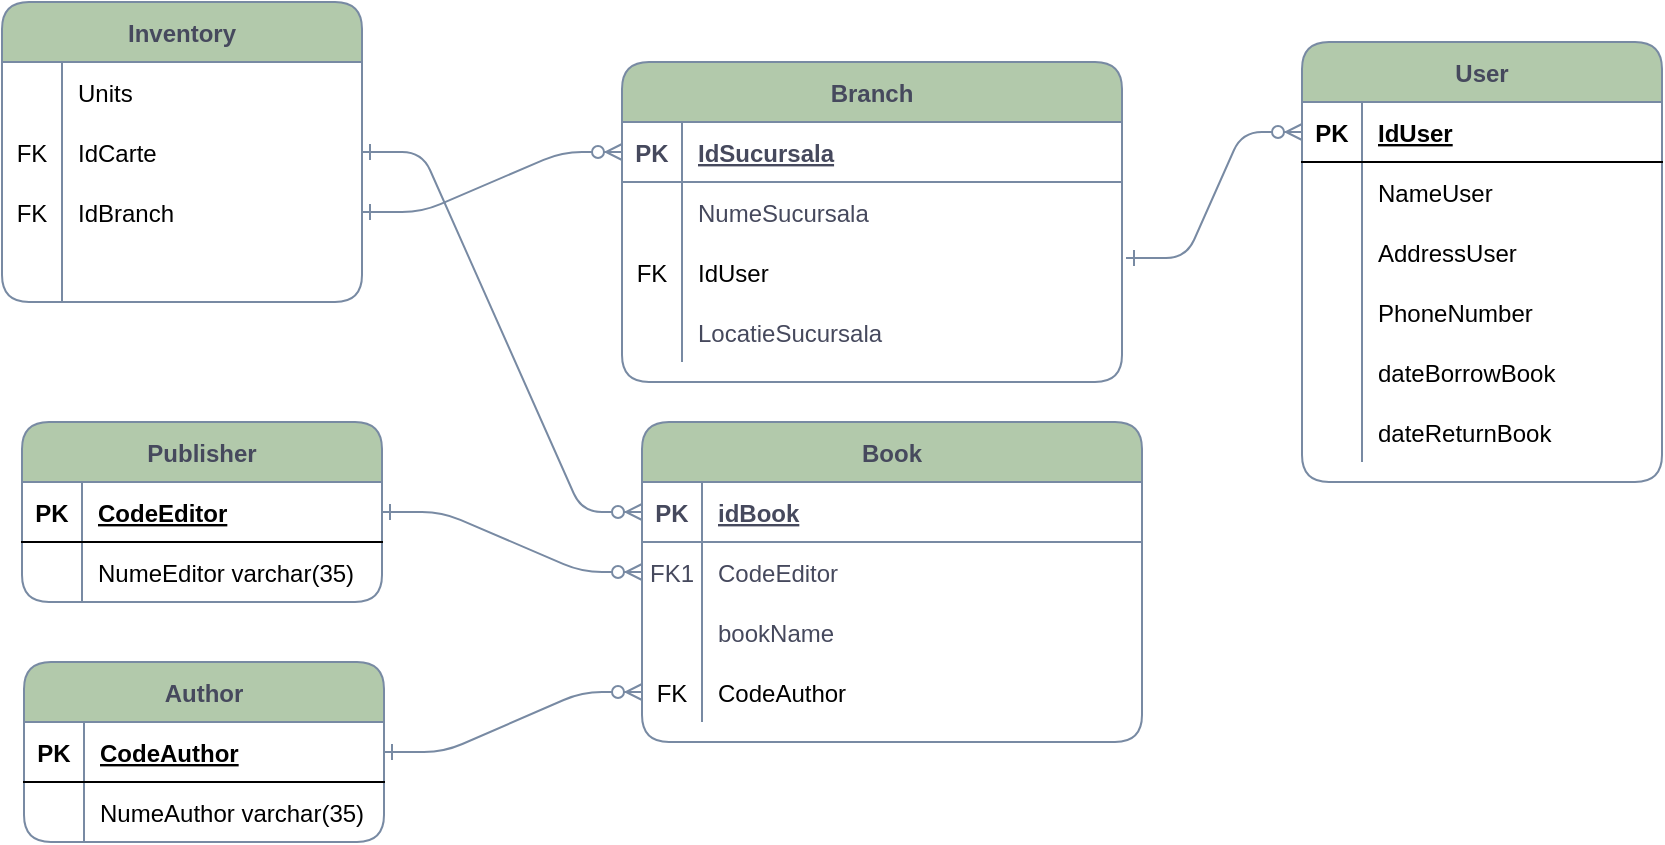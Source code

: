 <mxfile version="14.5.1" type="google"><diagram id="R2lEEEUBdFMjLlhIrx00" name="Page-1"><mxGraphModel dx="868" dy="482" grid="1" gridSize="10" guides="1" tooltips="1" connect="1" arrows="1" fold="1" page="1" pageScale="1" pageWidth="2339" pageHeight="3300" math="0" shadow="0" extFonts="Permanent Marker^https://fonts.googleapis.com/css?family=Permanent+Marker"><root><mxCell id="0"/><mxCell id="1" parent="0"/><mxCell id="C-vyLk0tnHw3VtMMgP7b-1" value="" style="edgeStyle=entityRelationEdgeStyle;endArrow=ERzeroToMany;startArrow=ERone;endFill=1;startFill=0;strokeColor=#788AA3;fontColor=#46495D;exitX=1;exitY=0.5;exitDx=0;exitDy=0;" parent="1" source="RFWSRGT99DsxMgk1jYvX-47" target="C-vyLk0tnHw3VtMMgP7b-6" edge="1"><mxGeometry width="100" height="100" relative="1" as="geometry"><mxPoint x="310" y="730" as="sourcePoint"/><mxPoint x="410" y="630" as="targetPoint"/></mxGeometry></mxCell><mxCell id="C-vyLk0tnHw3VtMMgP7b-2" value="Book" style="shape=table;startSize=30;container=1;collapsible=1;childLayout=tableLayout;fixedRows=1;rowLines=0;fontStyle=1;align=center;resizeLast=1;fillColor=#B2C9AB;strokeColor=#788AA3;fontColor=#46495D;rounded=1;" parent="1" vertex="1"><mxGeometry x="420" y="430" width="250" height="160" as="geometry"/></mxCell><mxCell id="C-vyLk0tnHw3VtMMgP7b-3" value="" style="shape=partialRectangle;collapsible=0;dropTarget=0;pointerEvents=0;fillColor=none;points=[[0,0.5],[1,0.5]];portConstraint=eastwest;top=0;left=0;right=0;bottom=1;strokeColor=#788AA3;fontColor=#46495D;rounded=1;" parent="C-vyLk0tnHw3VtMMgP7b-2" vertex="1"><mxGeometry y="30" width="250" height="30" as="geometry"/></mxCell><mxCell id="C-vyLk0tnHw3VtMMgP7b-4" value="PK" style="shape=partialRectangle;overflow=hidden;connectable=0;fillColor=none;top=0;left=0;bottom=0;right=0;fontStyle=1;strokeColor=#788AA3;fontColor=#46495D;rounded=1;" parent="C-vyLk0tnHw3VtMMgP7b-3" vertex="1"><mxGeometry width="30" height="30" as="geometry"/></mxCell><mxCell id="C-vyLk0tnHw3VtMMgP7b-5" value="idBook" style="shape=partialRectangle;overflow=hidden;connectable=0;fillColor=none;top=0;left=0;bottom=0;right=0;align=left;spacingLeft=6;fontStyle=5;strokeColor=#788AA3;fontColor=#46495D;rounded=1;" parent="C-vyLk0tnHw3VtMMgP7b-3" vertex="1"><mxGeometry x="30" width="220" height="30" as="geometry"/></mxCell><mxCell id="C-vyLk0tnHw3VtMMgP7b-6" value="" style="shape=partialRectangle;collapsible=0;dropTarget=0;pointerEvents=0;fillColor=none;points=[[0,0.5],[1,0.5]];portConstraint=eastwest;top=0;left=0;right=0;bottom=0;strokeColor=#788AA3;fontColor=#46495D;rounded=1;" parent="C-vyLk0tnHw3VtMMgP7b-2" vertex="1"><mxGeometry y="60" width="250" height="30" as="geometry"/></mxCell><mxCell id="C-vyLk0tnHw3VtMMgP7b-7" value="FK1" style="shape=partialRectangle;overflow=hidden;connectable=0;fillColor=none;top=0;left=0;bottom=0;right=0;strokeColor=#788AA3;fontColor=#46495D;rounded=1;" parent="C-vyLk0tnHw3VtMMgP7b-6" vertex="1"><mxGeometry width="30" height="30" as="geometry"/></mxCell><mxCell id="C-vyLk0tnHw3VtMMgP7b-8" value="CodeEditor" style="shape=partialRectangle;overflow=hidden;connectable=0;fillColor=none;top=0;left=0;bottom=0;right=0;align=left;spacingLeft=6;strokeColor=#788AA3;fontColor=#46495D;rounded=1;" parent="C-vyLk0tnHw3VtMMgP7b-6" vertex="1"><mxGeometry x="30" width="220" height="30" as="geometry"/></mxCell><mxCell id="C-vyLk0tnHw3VtMMgP7b-9" value="" style="shape=partialRectangle;collapsible=0;dropTarget=0;pointerEvents=0;fillColor=none;points=[[0,0.5],[1,0.5]];portConstraint=eastwest;top=0;left=0;right=0;bottom=0;strokeColor=#788AA3;fontColor=#46495D;rounded=1;" parent="C-vyLk0tnHw3VtMMgP7b-2" vertex="1"><mxGeometry y="90" width="250" height="30" as="geometry"/></mxCell><mxCell id="C-vyLk0tnHw3VtMMgP7b-10" value="" style="shape=partialRectangle;overflow=hidden;connectable=0;fillColor=none;top=0;left=0;bottom=0;right=0;strokeColor=#788AA3;fontColor=#46495D;rounded=1;" parent="C-vyLk0tnHw3VtMMgP7b-9" vertex="1"><mxGeometry width="30" height="30" as="geometry"/></mxCell><mxCell id="C-vyLk0tnHw3VtMMgP7b-11" value="bookName" style="shape=partialRectangle;overflow=hidden;connectable=0;fillColor=none;top=0;left=0;bottom=0;right=0;align=left;spacingLeft=6;strokeColor=#788AA3;fontColor=#46495D;rounded=1;" parent="C-vyLk0tnHw3VtMMgP7b-9" vertex="1"><mxGeometry x="30" width="220" height="30" as="geometry"/></mxCell><mxCell id="RFWSRGT99DsxMgk1jYvX-112" value="" style="shape=partialRectangle;collapsible=0;dropTarget=0;pointerEvents=0;fillColor=none;top=0;left=0;bottom=0;right=0;points=[[0,0.5],[1,0.5]];portConstraint=eastwest;" vertex="1" parent="C-vyLk0tnHw3VtMMgP7b-2"><mxGeometry y="120" width="250" height="30" as="geometry"/></mxCell><mxCell id="RFWSRGT99DsxMgk1jYvX-113" value="FK" style="shape=partialRectangle;connectable=0;fillColor=none;top=0;left=0;bottom=0;right=0;fontStyle=0;overflow=hidden;" vertex="1" parent="RFWSRGT99DsxMgk1jYvX-112"><mxGeometry width="30" height="30" as="geometry"/></mxCell><mxCell id="RFWSRGT99DsxMgk1jYvX-114" value="CodeAuthor" style="shape=partialRectangle;connectable=0;fillColor=none;top=0;left=0;bottom=0;right=0;align=left;spacingLeft=6;fontStyle=0;overflow=hidden;" vertex="1" parent="RFWSRGT99DsxMgk1jYvX-112"><mxGeometry x="30" width="220" height="30" as="geometry"/></mxCell><mxCell id="C-vyLk0tnHw3VtMMgP7b-13" value="Branch" style="shape=table;startSize=30;container=1;collapsible=1;childLayout=tableLayout;fixedRows=1;rowLines=0;fontStyle=1;align=center;resizeLast=1;fillColor=#B2C9AB;strokeColor=#788AA3;fontColor=#46495D;rounded=1;" parent="1" vertex="1"><mxGeometry x="410" y="250" width="250" height="160" as="geometry"/></mxCell><mxCell id="C-vyLk0tnHw3VtMMgP7b-14" value="" style="shape=partialRectangle;collapsible=0;dropTarget=0;pointerEvents=0;fillColor=none;points=[[0,0.5],[1,0.5]];portConstraint=eastwest;top=0;left=0;right=0;bottom=1;strokeColor=#788AA3;fontColor=#46495D;rounded=1;" parent="C-vyLk0tnHw3VtMMgP7b-13" vertex="1"><mxGeometry y="30" width="250" height="30" as="geometry"/></mxCell><mxCell id="C-vyLk0tnHw3VtMMgP7b-15" value="PK" style="shape=partialRectangle;overflow=hidden;connectable=0;fillColor=none;top=0;left=0;bottom=0;right=0;fontStyle=1;strokeColor=#788AA3;fontColor=#46495D;rounded=1;" parent="C-vyLk0tnHw3VtMMgP7b-14" vertex="1"><mxGeometry width="30" height="30" as="geometry"/></mxCell><mxCell id="C-vyLk0tnHw3VtMMgP7b-16" value="IdSucursala" style="shape=partialRectangle;overflow=hidden;connectable=0;fillColor=none;top=0;left=0;bottom=0;right=0;align=left;spacingLeft=6;fontStyle=5;strokeColor=#788AA3;fontColor=#46495D;rounded=1;" parent="C-vyLk0tnHw3VtMMgP7b-14" vertex="1"><mxGeometry x="30" width="220" height="30" as="geometry"/></mxCell><mxCell id="C-vyLk0tnHw3VtMMgP7b-17" value="" style="shape=partialRectangle;collapsible=0;dropTarget=0;pointerEvents=0;fillColor=none;points=[[0,0.5],[1,0.5]];portConstraint=eastwest;top=0;left=0;right=0;bottom=0;strokeColor=#788AA3;fontColor=#46495D;rounded=1;" parent="C-vyLk0tnHw3VtMMgP7b-13" vertex="1"><mxGeometry y="60" width="250" height="30" as="geometry"/></mxCell><mxCell id="C-vyLk0tnHw3VtMMgP7b-18" value="" style="shape=partialRectangle;overflow=hidden;connectable=0;fillColor=none;top=0;left=0;bottom=0;right=0;strokeColor=#788AA3;fontColor=#46495D;rounded=1;" parent="C-vyLk0tnHw3VtMMgP7b-17" vertex="1"><mxGeometry width="30" height="30" as="geometry"/></mxCell><mxCell id="C-vyLk0tnHw3VtMMgP7b-19" value="NumeSucursala" style="shape=partialRectangle;overflow=hidden;connectable=0;fillColor=none;top=0;left=0;bottom=0;right=0;align=left;spacingLeft=6;strokeColor=#788AA3;fontColor=#46495D;rounded=1;" parent="C-vyLk0tnHw3VtMMgP7b-17" vertex="1"><mxGeometry x="30" width="220" height="30" as="geometry"/></mxCell><mxCell id="RFWSRGT99DsxMgk1jYvX-129" value="" style="shape=partialRectangle;collapsible=0;dropTarget=0;pointerEvents=0;fillColor=none;top=0;left=0;bottom=0;right=0;points=[[0,0.5],[1,0.5]];portConstraint=eastwest;" vertex="1" parent="C-vyLk0tnHw3VtMMgP7b-13"><mxGeometry y="90" width="250" height="30" as="geometry"/></mxCell><mxCell id="RFWSRGT99DsxMgk1jYvX-130" value="FK" style="shape=partialRectangle;connectable=0;fillColor=none;top=0;left=0;bottom=0;right=0;fontStyle=0;overflow=hidden;" vertex="1" parent="RFWSRGT99DsxMgk1jYvX-129"><mxGeometry width="30" height="30" as="geometry"/></mxCell><mxCell id="RFWSRGT99DsxMgk1jYvX-131" value="IdUser" style="shape=partialRectangle;connectable=0;fillColor=none;top=0;left=0;bottom=0;right=0;align=left;spacingLeft=6;fontStyle=0;overflow=hidden;" vertex="1" parent="RFWSRGT99DsxMgk1jYvX-129"><mxGeometry x="30" width="220" height="30" as="geometry"/></mxCell><mxCell id="C-vyLk0tnHw3VtMMgP7b-20" value="" style="shape=partialRectangle;collapsible=0;dropTarget=0;pointerEvents=0;fillColor=none;points=[[0,0.5],[1,0.5]];portConstraint=eastwest;top=0;left=0;right=0;bottom=0;strokeColor=#788AA3;fontColor=#46495D;rounded=1;" parent="C-vyLk0tnHw3VtMMgP7b-13" vertex="1"><mxGeometry y="120" width="250" height="30" as="geometry"/></mxCell><mxCell id="C-vyLk0tnHw3VtMMgP7b-21" value="" style="shape=partialRectangle;overflow=hidden;connectable=0;fillColor=none;top=0;left=0;bottom=0;right=0;strokeColor=#788AA3;fontColor=#46495D;rounded=1;" parent="C-vyLk0tnHw3VtMMgP7b-20" vertex="1"><mxGeometry width="30" height="30" as="geometry"/></mxCell><mxCell id="C-vyLk0tnHw3VtMMgP7b-22" value="LocatieSucursala" style="shape=partialRectangle;overflow=hidden;connectable=0;fillColor=none;top=0;left=0;bottom=0;right=0;align=left;spacingLeft=6;strokeColor=#788AA3;fontColor=#46495D;rounded=1;" parent="C-vyLk0tnHw3VtMMgP7b-20" vertex="1"><mxGeometry x="30" width="220" height="30" as="geometry"/></mxCell><mxCell id="RFWSRGT99DsxMgk1jYvX-35" value="" style="shape=partialRectangle;collapsible=0;dropTarget=0;pointerEvents=0;fillColor=none;points=[[0,0.5],[1,0.5]];portConstraint=eastwest;top=0;left=0;right=0;bottom=0;strokeColor=#788AA3;fontColor=#46495D;rounded=1;" vertex="1" parent="1"><mxGeometry x="210" y="280" width="250" height="30" as="geometry"/></mxCell><mxCell id="RFWSRGT99DsxMgk1jYvX-36" value="" style="shape=partialRectangle;overflow=hidden;connectable=0;fillColor=none;top=0;left=0;bottom=0;right=0;strokeColor=#788AA3;fontColor=#46495D;rounded=1;" vertex="1" parent="RFWSRGT99DsxMgk1jYvX-35"><mxGeometry width="30" height="30" as="geometry"/></mxCell><mxCell id="RFWSRGT99DsxMgk1jYvX-45" value="" style="shape=partialRectangle;overflow=hidden;connectable=0;fillColor=none;top=0;left=0;bottom=0;right=0;align=left;spacingLeft=6;strokeColor=#788AA3;fontColor=#46495D;rounded=1;" vertex="1" parent="1"><mxGeometry x="450" y="280" width="220" as="geometry"/></mxCell><mxCell id="RFWSRGT99DsxMgk1jYvX-46" value="Publisher" style="shape=table;startSize=30;container=1;collapsible=1;childLayout=tableLayout;fixedRows=1;rowLines=0;fontStyle=1;align=center;resizeLast=1;rounded=1;strokeColor=#788AA3;fillColor=#B2C9AB;fontColor=#46495D;" vertex="1" parent="1"><mxGeometry x="110" y="430" width="180" height="90" as="geometry"/></mxCell><mxCell id="RFWSRGT99DsxMgk1jYvX-47" value="" style="shape=partialRectangle;collapsible=0;dropTarget=0;pointerEvents=0;fillColor=none;top=0;left=0;bottom=1;right=0;points=[[0,0.5],[1,0.5]];portConstraint=eastwest;" vertex="1" parent="RFWSRGT99DsxMgk1jYvX-46"><mxGeometry y="30" width="180" height="30" as="geometry"/></mxCell><mxCell id="RFWSRGT99DsxMgk1jYvX-48" value="PK" style="shape=partialRectangle;connectable=0;fillColor=none;top=0;left=0;bottom=0;right=0;fontStyle=1;overflow=hidden;" vertex="1" parent="RFWSRGT99DsxMgk1jYvX-47"><mxGeometry width="30" height="30" as="geometry"/></mxCell><mxCell id="RFWSRGT99DsxMgk1jYvX-49" value="CodeEditor" style="shape=partialRectangle;connectable=0;fillColor=none;top=0;left=0;bottom=0;right=0;align=left;spacingLeft=6;fontStyle=5;overflow=hidden;" vertex="1" parent="RFWSRGT99DsxMgk1jYvX-47"><mxGeometry x="30" width="150" height="30" as="geometry"/></mxCell><mxCell id="RFWSRGT99DsxMgk1jYvX-50" value="" style="shape=partialRectangle;collapsible=0;dropTarget=0;pointerEvents=0;fillColor=none;top=0;left=0;bottom=0;right=0;points=[[0,0.5],[1,0.5]];portConstraint=eastwest;" vertex="1" parent="RFWSRGT99DsxMgk1jYvX-46"><mxGeometry y="60" width="180" height="30" as="geometry"/></mxCell><mxCell id="RFWSRGT99DsxMgk1jYvX-51" value="" style="shape=partialRectangle;connectable=0;fillColor=none;top=0;left=0;bottom=0;right=0;editable=1;overflow=hidden;" vertex="1" parent="RFWSRGT99DsxMgk1jYvX-50"><mxGeometry width="30" height="30" as="geometry"/></mxCell><mxCell id="RFWSRGT99DsxMgk1jYvX-52" value="NumeEditor varchar(35)" style="shape=partialRectangle;connectable=0;fillColor=none;top=0;left=0;bottom=0;right=0;align=left;spacingLeft=6;overflow=hidden;" vertex="1" parent="RFWSRGT99DsxMgk1jYvX-50"><mxGeometry x="30" width="150" height="30" as="geometry"/></mxCell><mxCell id="RFWSRGT99DsxMgk1jYvX-59" value="Inventory" style="shape=table;startSize=30;container=1;collapsible=1;childLayout=tableLayout;fixedRows=1;rowLines=0;fontStyle=1;align=center;resizeLast=1;rounded=1;strokeColor=#788AA3;fillColor=#B2C9AB;fontColor=#46495D;" vertex="1" parent="1"><mxGeometry x="100" y="220" width="180" height="150" as="geometry"/></mxCell><mxCell id="RFWSRGT99DsxMgk1jYvX-63" value="" style="shape=partialRectangle;collapsible=0;dropTarget=0;pointerEvents=0;fillColor=none;top=0;left=0;bottom=0;right=0;points=[[0,0.5],[1,0.5]];portConstraint=eastwest;" vertex="1" parent="RFWSRGT99DsxMgk1jYvX-59"><mxGeometry y="30" width="180" height="30" as="geometry"/></mxCell><mxCell id="RFWSRGT99DsxMgk1jYvX-64" value="" style="shape=partialRectangle;connectable=0;fillColor=none;top=0;left=0;bottom=0;right=0;editable=1;overflow=hidden;" vertex="1" parent="RFWSRGT99DsxMgk1jYvX-63"><mxGeometry width="30" height="30" as="geometry"/></mxCell><mxCell id="RFWSRGT99DsxMgk1jYvX-65" value="Units" style="shape=partialRectangle;connectable=0;fillColor=none;top=0;left=0;bottom=0;right=0;align=left;spacingLeft=6;overflow=hidden;" vertex="1" parent="RFWSRGT99DsxMgk1jYvX-63"><mxGeometry x="30" width="150" height="30" as="geometry"/></mxCell><mxCell id="RFWSRGT99DsxMgk1jYvX-79" value="" style="shape=partialRectangle;collapsible=0;dropTarget=0;pointerEvents=0;fillColor=none;top=0;left=0;bottom=0;right=0;points=[[0,0.5],[1,0.5]];portConstraint=eastwest;" vertex="1" parent="RFWSRGT99DsxMgk1jYvX-59"><mxGeometry y="60" width="180" height="30" as="geometry"/></mxCell><mxCell id="RFWSRGT99DsxMgk1jYvX-80" value="FK" style="shape=partialRectangle;connectable=0;fillColor=none;top=0;left=0;bottom=0;right=0;fontStyle=0;overflow=hidden;" vertex="1" parent="RFWSRGT99DsxMgk1jYvX-79"><mxGeometry width="30" height="30" as="geometry"/></mxCell><mxCell id="RFWSRGT99DsxMgk1jYvX-81" value="IdCarte" style="shape=partialRectangle;connectable=0;fillColor=none;top=0;left=0;bottom=0;right=0;align=left;spacingLeft=6;fontStyle=0;overflow=hidden;" vertex="1" parent="RFWSRGT99DsxMgk1jYvX-79"><mxGeometry x="30" width="150" height="30" as="geometry"/></mxCell><mxCell id="RFWSRGT99DsxMgk1jYvX-82" value="" style="shape=partialRectangle;collapsible=0;dropTarget=0;pointerEvents=0;fillColor=none;top=0;left=0;bottom=0;right=0;points=[[0,0.5],[1,0.5]];portConstraint=eastwest;rounded=1;strokeColor=#788AA3;fontColor=#46495D;" vertex="1" parent="RFWSRGT99DsxMgk1jYvX-59"><mxGeometry y="90" width="180" height="30" as="geometry"/></mxCell><mxCell id="RFWSRGT99DsxMgk1jYvX-83" value="FK" style="shape=partialRectangle;connectable=0;fillColor=none;top=0;left=0;bottom=0;right=0;fontStyle=0;overflow=hidden;" vertex="1" parent="RFWSRGT99DsxMgk1jYvX-82"><mxGeometry width="30" height="30" as="geometry"/></mxCell><mxCell id="RFWSRGT99DsxMgk1jYvX-84" value="IdBranch" style="shape=partialRectangle;connectable=0;fillColor=none;top=0;left=0;bottom=0;right=0;align=left;spacingLeft=6;fontStyle=0;overflow=hidden;" vertex="1" parent="RFWSRGT99DsxMgk1jYvX-82"><mxGeometry x="30" width="150" height="30" as="geometry"/></mxCell><mxCell id="RFWSRGT99DsxMgk1jYvX-66" value="" style="shape=partialRectangle;collapsible=0;dropTarget=0;pointerEvents=0;fillColor=none;top=0;left=0;bottom=0;right=0;points=[[0,0.5],[1,0.5]];portConstraint=eastwest;" vertex="1" parent="RFWSRGT99DsxMgk1jYvX-59"><mxGeometry y="120" width="180" height="30" as="geometry"/></mxCell><mxCell id="RFWSRGT99DsxMgk1jYvX-67" value="" style="shape=partialRectangle;connectable=0;fillColor=none;top=0;left=0;bottom=0;right=0;editable=1;overflow=hidden;" vertex="1" parent="RFWSRGT99DsxMgk1jYvX-66"><mxGeometry width="30" height="30" as="geometry"/></mxCell><mxCell id="RFWSRGT99DsxMgk1jYvX-68" value="" style="shape=partialRectangle;connectable=0;fillColor=none;top=0;left=0;bottom=0;right=0;align=left;spacingLeft=6;overflow=hidden;" vertex="1" parent="RFWSRGT99DsxMgk1jYvX-66"><mxGeometry x="30" width="150" height="30" as="geometry"/></mxCell><mxCell id="RFWSRGT99DsxMgk1jYvX-75" value="" style="edgeStyle=entityRelationEdgeStyle;endArrow=ERzeroToMany;startArrow=ERone;endFill=1;startFill=0;strokeColor=#788AA3;fontColor=#46495D;exitX=1;exitY=0.5;exitDx=0;exitDy=0;entryX=0;entryY=0.5;entryDx=0;entryDy=0;" edge="1" parent="1" source="RFWSRGT99DsxMgk1jYvX-79" target="C-vyLk0tnHw3VtMMgP7b-3"><mxGeometry width="100" height="100" relative="1" as="geometry"><mxPoint x="360" y="660" as="sourcePoint"/><mxPoint x="480" y="660" as="targetPoint"/></mxGeometry></mxCell><mxCell id="RFWSRGT99DsxMgk1jYvX-77" value="" style="edgeStyle=entityRelationEdgeStyle;endArrow=ERzeroToMany;startArrow=ERone;endFill=1;startFill=0;strokeColor=#788AA3;fontColor=#46495D;exitX=1;exitY=0.5;exitDx=0;exitDy=0;entryX=0;entryY=0.5;entryDx=0;entryDy=0;" edge="1" parent="1" source="RFWSRGT99DsxMgk1jYvX-82" target="C-vyLk0tnHw3VtMMgP7b-14"><mxGeometry width="100" height="100" relative="1" as="geometry"><mxPoint x="280" y="415" as="sourcePoint"/><mxPoint x="480" y="750" as="targetPoint"/></mxGeometry></mxCell><mxCell id="RFWSRGT99DsxMgk1jYvX-85" value="User" style="shape=table;startSize=30;container=1;collapsible=1;childLayout=tableLayout;fixedRows=1;rowLines=0;fontStyle=1;align=center;resizeLast=1;rounded=1;strokeColor=#788AA3;fillColor=#B2C9AB;fontColor=#46495D;" vertex="1" parent="1"><mxGeometry x="750" y="240" width="180" height="220" as="geometry"/></mxCell><mxCell id="RFWSRGT99DsxMgk1jYvX-86" value="" style="shape=partialRectangle;collapsible=0;dropTarget=0;pointerEvents=0;fillColor=none;top=0;left=0;bottom=1;right=0;points=[[0,0.5],[1,0.5]];portConstraint=eastwest;" vertex="1" parent="RFWSRGT99DsxMgk1jYvX-85"><mxGeometry y="30" width="180" height="30" as="geometry"/></mxCell><mxCell id="RFWSRGT99DsxMgk1jYvX-87" value="PK" style="shape=partialRectangle;connectable=0;fillColor=none;top=0;left=0;bottom=0;right=0;fontStyle=1;overflow=hidden;" vertex="1" parent="RFWSRGT99DsxMgk1jYvX-86"><mxGeometry width="30" height="30" as="geometry"/></mxCell><mxCell id="RFWSRGT99DsxMgk1jYvX-88" value="IdUser" style="shape=partialRectangle;connectable=0;fillColor=none;top=0;left=0;bottom=0;right=0;align=left;spacingLeft=6;fontStyle=5;overflow=hidden;" vertex="1" parent="RFWSRGT99DsxMgk1jYvX-86"><mxGeometry x="30" width="150" height="30" as="geometry"/></mxCell><mxCell id="RFWSRGT99DsxMgk1jYvX-89" value="" style="shape=partialRectangle;collapsible=0;dropTarget=0;pointerEvents=0;fillColor=none;top=0;left=0;bottom=0;right=0;points=[[0,0.5],[1,0.5]];portConstraint=eastwest;" vertex="1" parent="RFWSRGT99DsxMgk1jYvX-85"><mxGeometry y="60" width="180" height="30" as="geometry"/></mxCell><mxCell id="RFWSRGT99DsxMgk1jYvX-90" value="" style="shape=partialRectangle;connectable=0;fillColor=none;top=0;left=0;bottom=0;right=0;editable=1;overflow=hidden;" vertex="1" parent="RFWSRGT99DsxMgk1jYvX-89"><mxGeometry width="30" height="30" as="geometry"/></mxCell><mxCell id="RFWSRGT99DsxMgk1jYvX-91" value="NameUser" style="shape=partialRectangle;connectable=0;fillColor=none;top=0;left=0;bottom=0;right=0;align=left;spacingLeft=6;overflow=hidden;" vertex="1" parent="RFWSRGT99DsxMgk1jYvX-89"><mxGeometry x="30" width="150" height="30" as="geometry"/></mxCell><mxCell id="RFWSRGT99DsxMgk1jYvX-92" value="" style="shape=partialRectangle;collapsible=0;dropTarget=0;pointerEvents=0;fillColor=none;top=0;left=0;bottom=0;right=0;points=[[0,0.5],[1,0.5]];portConstraint=eastwest;" vertex="1" parent="RFWSRGT99DsxMgk1jYvX-85"><mxGeometry y="90" width="180" height="30" as="geometry"/></mxCell><mxCell id="RFWSRGT99DsxMgk1jYvX-93" value="" style="shape=partialRectangle;connectable=0;fillColor=none;top=0;left=0;bottom=0;right=0;editable=1;overflow=hidden;" vertex="1" parent="RFWSRGT99DsxMgk1jYvX-92"><mxGeometry width="30" height="30" as="geometry"/></mxCell><mxCell id="RFWSRGT99DsxMgk1jYvX-94" value="AddressUser" style="shape=partialRectangle;connectable=0;fillColor=none;top=0;left=0;bottom=0;right=0;align=left;spacingLeft=6;overflow=hidden;" vertex="1" parent="RFWSRGT99DsxMgk1jYvX-92"><mxGeometry x="30" width="150" height="30" as="geometry"/></mxCell><mxCell id="RFWSRGT99DsxMgk1jYvX-95" value="" style="shape=partialRectangle;collapsible=0;dropTarget=0;pointerEvents=0;fillColor=none;top=0;left=0;bottom=0;right=0;points=[[0,0.5],[1,0.5]];portConstraint=eastwest;" vertex="1" parent="RFWSRGT99DsxMgk1jYvX-85"><mxGeometry y="120" width="180" height="30" as="geometry"/></mxCell><mxCell id="RFWSRGT99DsxMgk1jYvX-96" value="" style="shape=partialRectangle;connectable=0;fillColor=none;top=0;left=0;bottom=0;right=0;editable=1;overflow=hidden;" vertex="1" parent="RFWSRGT99DsxMgk1jYvX-95"><mxGeometry width="30" height="30" as="geometry"/></mxCell><mxCell id="RFWSRGT99DsxMgk1jYvX-97" value="PhoneNumber" style="shape=partialRectangle;connectable=0;fillColor=none;top=0;left=0;bottom=0;right=0;align=left;spacingLeft=6;overflow=hidden;" vertex="1" parent="RFWSRGT99DsxMgk1jYvX-95"><mxGeometry x="30" width="150" height="30" as="geometry"/></mxCell><mxCell id="RFWSRGT99DsxMgk1jYvX-117" value="" style="shape=partialRectangle;collapsible=0;dropTarget=0;pointerEvents=0;fillColor=none;top=0;left=0;bottom=0;right=0;points=[[0,0.5],[1,0.5]];portConstraint=eastwest;" vertex="1" parent="RFWSRGT99DsxMgk1jYvX-85"><mxGeometry y="150" width="180" height="30" as="geometry"/></mxCell><mxCell id="RFWSRGT99DsxMgk1jYvX-118" value="" style="shape=partialRectangle;connectable=0;fillColor=none;top=0;left=0;bottom=0;right=0;editable=1;overflow=hidden;" vertex="1" parent="RFWSRGT99DsxMgk1jYvX-117"><mxGeometry width="30" height="30" as="geometry"/></mxCell><mxCell id="RFWSRGT99DsxMgk1jYvX-119" value="dateBorrowBook" style="shape=partialRectangle;connectable=0;fillColor=none;top=0;left=0;bottom=0;right=0;align=left;spacingLeft=6;overflow=hidden;" vertex="1" parent="RFWSRGT99DsxMgk1jYvX-117"><mxGeometry x="30" width="150" height="30" as="geometry"/></mxCell><mxCell id="RFWSRGT99DsxMgk1jYvX-121" value="" style="shape=partialRectangle;collapsible=0;dropTarget=0;pointerEvents=0;fillColor=none;top=0;left=0;bottom=0;right=0;points=[[0,0.5],[1,0.5]];portConstraint=eastwest;" vertex="1" parent="RFWSRGT99DsxMgk1jYvX-85"><mxGeometry y="180" width="180" height="30" as="geometry"/></mxCell><mxCell id="RFWSRGT99DsxMgk1jYvX-122" value="" style="shape=partialRectangle;connectable=0;fillColor=none;top=0;left=0;bottom=0;right=0;editable=1;overflow=hidden;" vertex="1" parent="RFWSRGT99DsxMgk1jYvX-121"><mxGeometry width="30" height="30" as="geometry"/></mxCell><mxCell id="RFWSRGT99DsxMgk1jYvX-123" value="dateReturnBook" style="shape=partialRectangle;connectable=0;fillColor=none;top=0;left=0;bottom=0;right=0;align=left;spacingLeft=6;overflow=hidden;" vertex="1" parent="RFWSRGT99DsxMgk1jYvX-121"><mxGeometry x="30" width="150" height="30" as="geometry"/></mxCell><mxCell id="RFWSRGT99DsxMgk1jYvX-98" value="Author" style="shape=table;startSize=30;container=1;collapsible=1;childLayout=tableLayout;fixedRows=1;rowLines=0;fontStyle=1;align=center;resizeLast=1;rounded=1;strokeColor=#788AA3;fillColor=#B2C9AB;fontColor=#46495D;" vertex="1" parent="1"><mxGeometry x="111" y="550" width="180" height="90" as="geometry"/></mxCell><mxCell id="RFWSRGT99DsxMgk1jYvX-99" value="" style="shape=partialRectangle;collapsible=0;dropTarget=0;pointerEvents=0;fillColor=none;top=0;left=0;bottom=1;right=0;points=[[0,0.5],[1,0.5]];portConstraint=eastwest;" vertex="1" parent="RFWSRGT99DsxMgk1jYvX-98"><mxGeometry y="30" width="180" height="30" as="geometry"/></mxCell><mxCell id="RFWSRGT99DsxMgk1jYvX-100" value="PK" style="shape=partialRectangle;connectable=0;fillColor=none;top=0;left=0;bottom=0;right=0;fontStyle=1;overflow=hidden;" vertex="1" parent="RFWSRGT99DsxMgk1jYvX-99"><mxGeometry width="30" height="30" as="geometry"/></mxCell><mxCell id="RFWSRGT99DsxMgk1jYvX-101" value="CodeAuthor" style="shape=partialRectangle;connectable=0;fillColor=none;top=0;left=0;bottom=0;right=0;align=left;spacingLeft=6;fontStyle=5;overflow=hidden;" vertex="1" parent="RFWSRGT99DsxMgk1jYvX-99"><mxGeometry x="30" width="150" height="30" as="geometry"/></mxCell><mxCell id="RFWSRGT99DsxMgk1jYvX-102" value="" style="shape=partialRectangle;collapsible=0;dropTarget=0;pointerEvents=0;fillColor=none;top=0;left=0;bottom=0;right=0;points=[[0,0.5],[1,0.5]];portConstraint=eastwest;" vertex="1" parent="RFWSRGT99DsxMgk1jYvX-98"><mxGeometry y="60" width="180" height="30" as="geometry"/></mxCell><mxCell id="RFWSRGT99DsxMgk1jYvX-103" value="" style="shape=partialRectangle;connectable=0;fillColor=none;top=0;left=0;bottom=0;right=0;editable=1;overflow=hidden;" vertex="1" parent="RFWSRGT99DsxMgk1jYvX-102"><mxGeometry width="30" height="30" as="geometry"/></mxCell><mxCell id="RFWSRGT99DsxMgk1jYvX-104" value="NumeAuthor varchar(35)" style="shape=partialRectangle;connectable=0;fillColor=none;top=0;left=0;bottom=0;right=0;align=left;spacingLeft=6;overflow=hidden;" vertex="1" parent="RFWSRGT99DsxMgk1jYvX-102"><mxGeometry x="30" width="150" height="30" as="geometry"/></mxCell><mxCell id="RFWSRGT99DsxMgk1jYvX-115" value="" style="edgeStyle=entityRelationEdgeStyle;endArrow=ERzeroToMany;startArrow=ERone;endFill=1;startFill=0;strokeColor=#788AA3;fontColor=#46495D;exitX=1;exitY=0.5;exitDx=0;exitDy=0;entryX=0;entryY=0.5;entryDx=0;entryDy=0;" edge="1" parent="1" source="RFWSRGT99DsxMgk1jYvX-99" target="RFWSRGT99DsxMgk1jYvX-112"><mxGeometry width="100" height="100" relative="1" as="geometry"><mxPoint x="370" y="610" as="sourcePoint"/><mxPoint x="490" y="610" as="targetPoint"/></mxGeometry></mxCell><mxCell id="RFWSRGT99DsxMgk1jYvX-132" value="" style="edgeStyle=entityRelationEdgeStyle;endArrow=ERzeroToMany;startArrow=ERone;endFill=1;startFill=0;strokeColor=#788AA3;fontColor=#46495D;exitX=1.008;exitY=0.267;exitDx=0;exitDy=0;exitPerimeter=0;entryX=0;entryY=0.5;entryDx=0;entryDy=0;" edge="1" parent="1" source="RFWSRGT99DsxMgk1jYvX-129" target="RFWSRGT99DsxMgk1jYvX-86"><mxGeometry width="100" height="100" relative="1" as="geometry"><mxPoint x="730" y="320" as="sourcePoint"/><mxPoint x="670" y="70" as="targetPoint"/></mxGeometry></mxCell></root></mxGraphModel></diagram></mxfile>